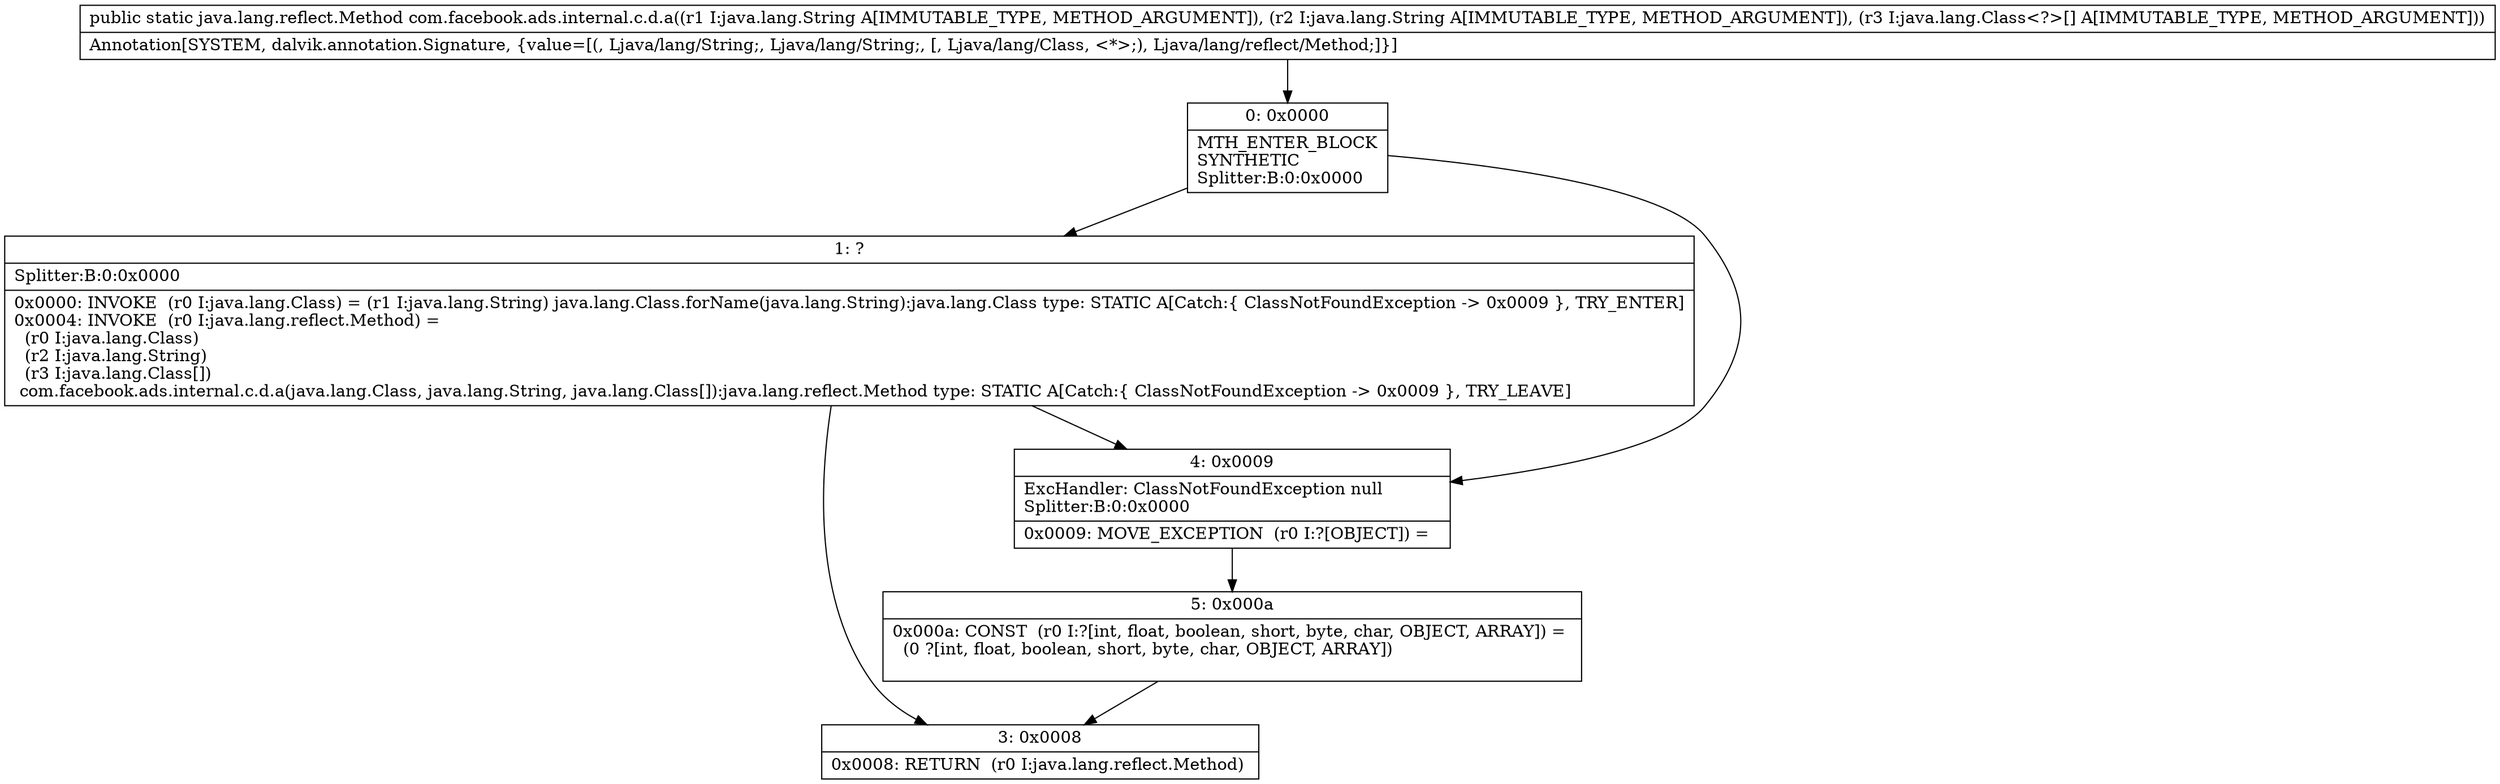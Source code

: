 digraph "CFG forcom.facebook.ads.internal.c.d.a(Ljava\/lang\/String;Ljava\/lang\/String;[Ljava\/lang\/Class;)Ljava\/lang\/reflect\/Method;" {
Node_0 [shape=record,label="{0\:\ 0x0000|MTH_ENTER_BLOCK\lSYNTHETIC\lSplitter:B:0:0x0000\l}"];
Node_1 [shape=record,label="{1\:\ ?|Splitter:B:0:0x0000\l|0x0000: INVOKE  (r0 I:java.lang.Class) = (r1 I:java.lang.String) java.lang.Class.forName(java.lang.String):java.lang.Class type: STATIC A[Catch:\{ ClassNotFoundException \-\> 0x0009 \}, TRY_ENTER]\l0x0004: INVOKE  (r0 I:java.lang.reflect.Method) = \l  (r0 I:java.lang.Class)\l  (r2 I:java.lang.String)\l  (r3 I:java.lang.Class[])\l com.facebook.ads.internal.c.d.a(java.lang.Class, java.lang.String, java.lang.Class[]):java.lang.reflect.Method type: STATIC A[Catch:\{ ClassNotFoundException \-\> 0x0009 \}, TRY_LEAVE]\l}"];
Node_3 [shape=record,label="{3\:\ 0x0008|0x0008: RETURN  (r0 I:java.lang.reflect.Method) \l}"];
Node_4 [shape=record,label="{4\:\ 0x0009|ExcHandler: ClassNotFoundException null\lSplitter:B:0:0x0000\l|0x0009: MOVE_EXCEPTION  (r0 I:?[OBJECT]) =  \l}"];
Node_5 [shape=record,label="{5\:\ 0x000a|0x000a: CONST  (r0 I:?[int, float, boolean, short, byte, char, OBJECT, ARRAY]) = \l  (0 ?[int, float, boolean, short, byte, char, OBJECT, ARRAY])\l \l}"];
MethodNode[shape=record,label="{public static java.lang.reflect.Method com.facebook.ads.internal.c.d.a((r1 I:java.lang.String A[IMMUTABLE_TYPE, METHOD_ARGUMENT]), (r2 I:java.lang.String A[IMMUTABLE_TYPE, METHOD_ARGUMENT]), (r3 I:java.lang.Class\<?\>[] A[IMMUTABLE_TYPE, METHOD_ARGUMENT]))  | Annotation[SYSTEM, dalvik.annotation.Signature, \{value=[(, Ljava\/lang\/String;, Ljava\/lang\/String;, [, Ljava\/lang\/Class, \<*\>;), Ljava\/lang\/reflect\/Method;]\}]\l}"];
MethodNode -> Node_0;
Node_0 -> Node_1;
Node_0 -> Node_4;
Node_1 -> Node_4;
Node_1 -> Node_3;
Node_4 -> Node_5;
Node_5 -> Node_3;
}

